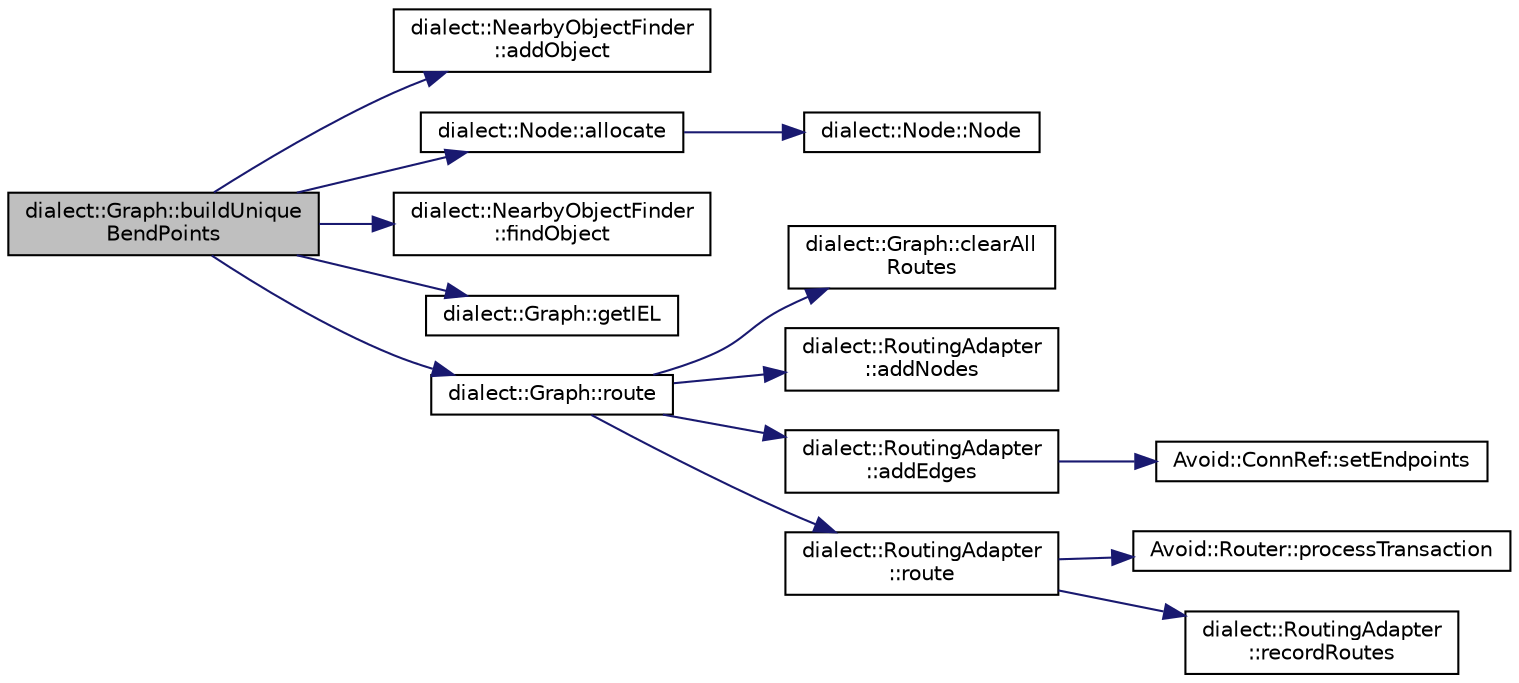 digraph "dialect::Graph::buildUniqueBendPoints"
{
  edge [fontname="Helvetica",fontsize="10",labelfontname="Helvetica",labelfontsize="10"];
  node [fontname="Helvetica",fontsize="10",shape=record];
  rankdir="LR";
  Node47 [label="dialect::Graph::buildUnique\lBendPoints",height=0.2,width=0.4,color="black", fillcolor="grey75", style="filled", fontcolor="black"];
  Node47 -> Node48 [color="midnightblue",fontsize="10",style="solid",fontname="Helvetica"];
  Node48 [label="dialect::NearbyObjectFinder\l::addObject",height=0.2,width=0.4,color="black", fillcolor="white", style="filled",URL="$classdialect_1_1NearbyObjectFinder.html#aaf6a707fde10e6cbff3094028d90d236",tooltip="Add a new object, and say what its x,y-coords are. "];
  Node47 -> Node49 [color="midnightblue",fontsize="10",style="solid",fontname="Helvetica"];
  Node49 [label="dialect::Node::allocate",height=0.2,width=0.4,color="black", fillcolor="white", style="filled",URL="$classdialect_1_1Node.html#a933bc8b61c4b40f58c4ebddf1f208a30",tooltip="Factory function, to get a shared pointer to a Node allocated on the heap. We make the constructors p..."];
  Node49 -> Node50 [color="midnightblue",fontsize="10",style="solid",fontname="Helvetica"];
  Node50 [label="dialect::Node::Node",height=0.2,width=0.4,color="black", fillcolor="white", style="filled",URL="$classdialect_1_1Node.html#ad8f6657c4b7c7002a414fb9b1c2744f8",tooltip="Default constructor. "];
  Node47 -> Node51 [color="midnightblue",fontsize="10",style="solid",fontname="Helvetica"];
  Node51 [label="dialect::NearbyObjectFinder\l::findObject",height=0.2,width=0.4,color="black", fillcolor="white", style="filled",URL="$classdialect_1_1NearbyObjectFinder.html#a58de98b4c259e2e4b462d954c22e5347",tooltip="Check to see if any object has been stored yet in the open neighbourhood centred at the given coordin..."];
  Node47 -> Node52 [color="midnightblue",fontsize="10",style="solid",fontname="Helvetica"];
  Node52 [label="dialect::Graph::getIEL",height=0.2,width=0.4,color="black", fillcolor="white", style="filled",URL="$classdialect_1_1Graph.html#a0dbf008d97d5a6ad814778217d2da948",tooltip="Read the ideal edge length of this Graph. "];
  Node47 -> Node53 [color="midnightblue",fontsize="10",style="solid",fontname="Helvetica"];
  Node53 [label="dialect::Graph::route",height=0.2,width=0.4,color="black", fillcolor="white", style="filled",URL="$classdialect_1_1Graph.html#a06192e3eaecef5bf6a1e11e62502622f",tooltip="Do a libavoid connector routing on all Edges in the Graph. "];
  Node53 -> Node54 [color="midnightblue",fontsize="10",style="solid",fontname="Helvetica"];
  Node54 [label="dialect::Graph::clearAll\lRoutes",height=0.2,width=0.4,color="black", fillcolor="white", style="filled",URL="$classdialect_1_1Graph.html#ae3f0d0c395e0a15abf44b78a2bd42c25",tooltip="Clear all Edge routes. "];
  Node53 -> Node55 [color="midnightblue",fontsize="10",style="solid",fontname="Helvetica"];
  Node55 [label="dialect::RoutingAdapter\l::addNodes",height=0.2,width=0.4,color="black", fillcolor="white", style="filled",URL="$structdialect_1_1RoutingAdapter.html#a566abf3aa1563c245f6c3448c145f966",tooltip="Add nodes. "];
  Node53 -> Node56 [color="midnightblue",fontsize="10",style="solid",fontname="Helvetica"];
  Node56 [label="dialect::RoutingAdapter\l::addEdges",height=0.2,width=0.4,color="black", fillcolor="white", style="filled",URL="$structdialect_1_1RoutingAdapter.html#a3ff650be16cbf63866b156c6e9e86109",tooltip="Add edges. "];
  Node56 -> Node57 [color="midnightblue",fontsize="10",style="solid",fontname="Helvetica"];
  Node57 [label="Avoid::ConnRef::setEndpoints",height=0.2,width=0.4,color="black", fillcolor="white", style="filled",URL="$classAvoid_1_1ConnRef.html#ae66e8c90dc191951fc0f64acc4c06d7c",tooltip="Sets both a new source and destination endpoint for this connector. "];
  Node53 -> Node58 [color="midnightblue",fontsize="10",style="solid",fontname="Helvetica"];
  Node58 [label="dialect::RoutingAdapter\l::route",height=0.2,width=0.4,color="black", fillcolor="white", style="filled",URL="$structdialect_1_1RoutingAdapter.html#a017c2b77ed6ad722dc6e18435969a58b",tooltip="Do the routing. "];
  Node58 -> Node59 [color="midnightblue",fontsize="10",style="solid",fontname="Helvetica"];
  Node59 [label="Avoid::Router::processTransaction",height=0.2,width=0.4,color="black", fillcolor="white", style="filled",URL="$classAvoid_1_1Router.html#ac4497126d8d4c76a122af565260941fc",tooltip="Finishes the current transaction and processes all the queued object changes efficiently. "];
  Node58 -> Node60 [color="midnightblue",fontsize="10",style="solid",fontname="Helvetica"];
  Node60 [label="dialect::RoutingAdapter\l::recordRoutes",height=0.2,width=0.4,color="black", fillcolor="white", style="filled",URL="$structdialect_1_1RoutingAdapter.html#a72d4d8abc45334d96c84e6cfba985ffe",tooltip="Record the routes in the Edges. "];
}
